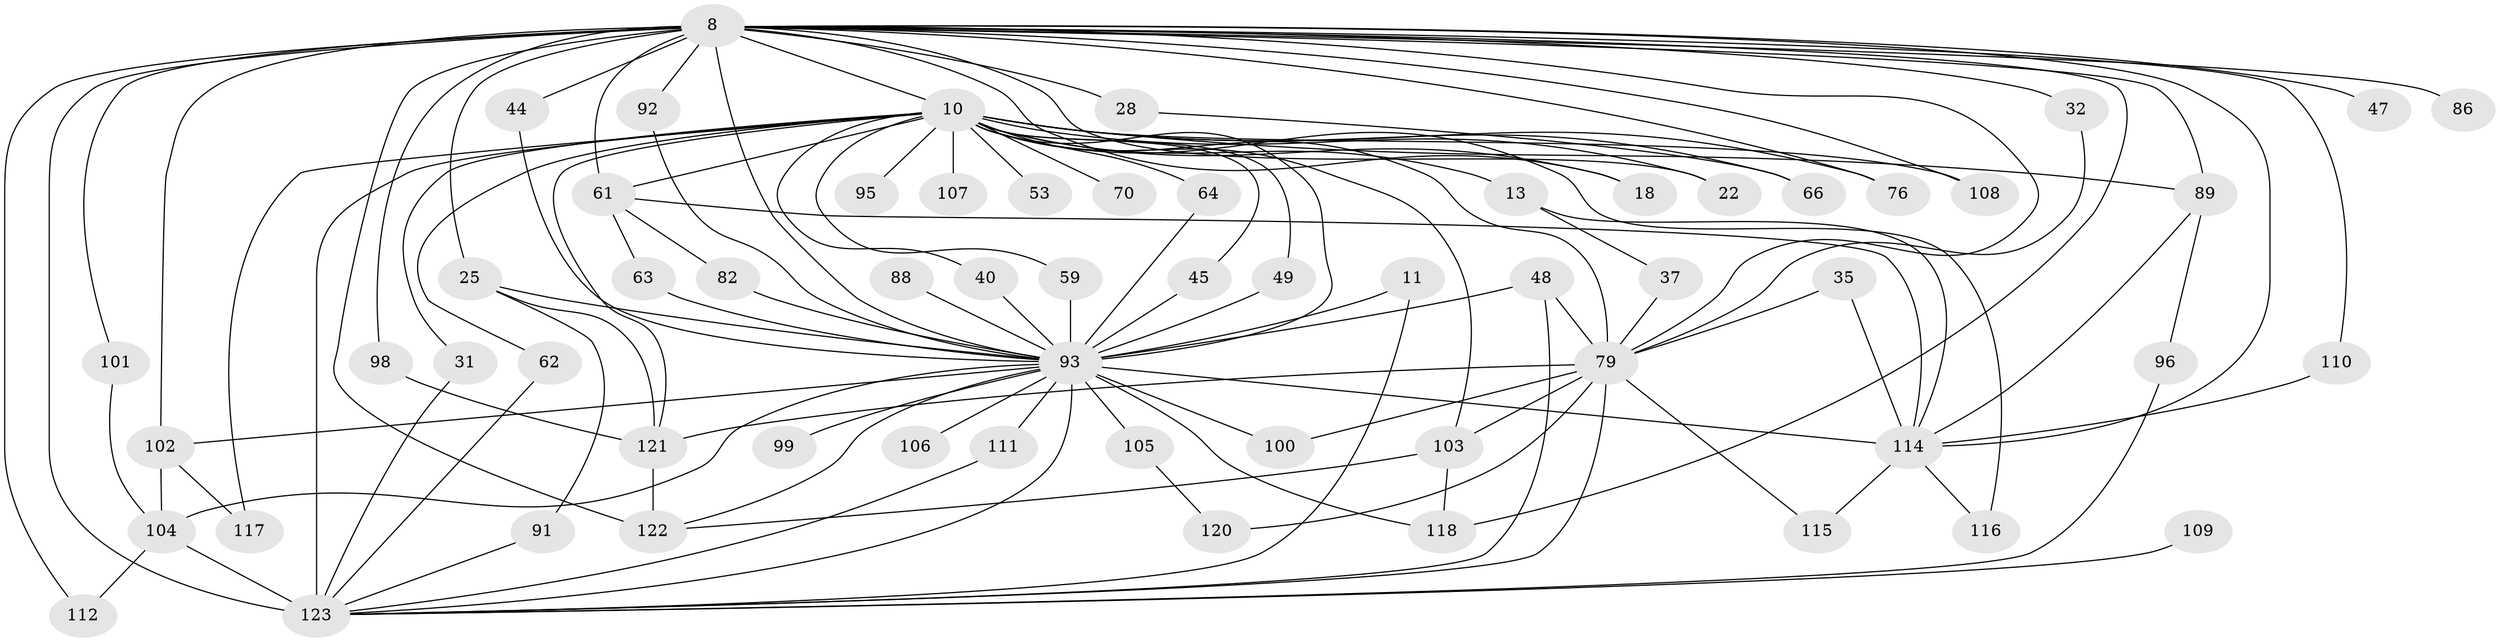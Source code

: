 // original degree distribution, {16: 0.016260162601626018, 23: 0.016260162601626018, 21: 0.008130081300813009, 19: 0.016260162601626018, 26: 0.008130081300813009, 18: 0.008130081300813009, 38: 0.008130081300813009, 2: 0.5203252032520326, 6: 0.032520325203252036, 4: 0.0975609756097561, 3: 0.21951219512195122, 9: 0.008130081300813009, 8: 0.008130081300813009, 10: 0.008130081300813009, 5: 0.024390243902439025}
// Generated by graph-tools (version 1.1) at 2025/45/03/09/25 04:45:06]
// undirected, 61 vertices, 117 edges
graph export_dot {
graph [start="1"]
  node [color=gray90,style=filled];
  8 [super="+4+2"];
  10 [super="+7+3"];
  11;
  13;
  18;
  22;
  25 [super="+23"];
  28;
  31;
  32;
  35;
  37;
  40;
  44;
  45;
  47;
  48 [super="+26"];
  49;
  53;
  59;
  61 [super="+58"];
  62;
  63;
  64;
  66;
  70;
  76 [super="+19+39"];
  79 [super="+34+72"];
  82;
  86;
  88;
  89 [super="+16"];
  91;
  92;
  93 [super="+33+9+80+73"];
  95;
  96;
  98;
  99;
  100;
  101;
  102 [super="+46"];
  103 [super="+94"];
  104 [super="+68+38"];
  105;
  106 [super="+87"];
  107;
  108;
  109;
  110;
  111;
  112;
  114 [super="+81+84+77+113"];
  115;
  116;
  117;
  118 [super="+78"];
  120;
  121 [super="+65+119"];
  122 [super="+71+97"];
  123 [super="+41+83+74+90+54"];
  8 -- 10 [weight=12];
  8 -- 28 [weight=2];
  8 -- 32;
  8 -- 92;
  8 -- 101;
  8 -- 86 [weight=2];
  8 -- 25 [weight=2];
  8 -- 47 [weight=2];
  8 -- 61 [weight=2];
  8 -- 89;
  8 -- 79;
  8 -- 18;
  8 -- 22;
  8 -- 98;
  8 -- 44;
  8 -- 108;
  8 -- 110;
  8 -- 112;
  8 -- 93 [weight=7];
  8 -- 76 [weight=2];
  8 -- 102;
  8 -- 122 [weight=2];
  8 -- 123 [weight=11];
  8 -- 114;
  8 -- 118;
  10 -- 13 [weight=2];
  10 -- 18;
  10 -- 40;
  10 -- 45;
  10 -- 62;
  10 -- 66;
  10 -- 95 [weight=2];
  10 -- 107 [weight=2];
  10 -- 70 [weight=2];
  10 -- 79 [weight=5];
  10 -- 31;
  10 -- 103;
  10 -- 53 [weight=2];
  10 -- 117;
  10 -- 59;
  10 -- 64;
  10 -- 22;
  10 -- 89 [weight=3];
  10 -- 108;
  10 -- 49;
  10 -- 116;
  10 -- 93 [weight=7];
  10 -- 76 [weight=2];
  10 -- 121;
  10 -- 123 [weight=10];
  10 -- 61;
  11 -- 93;
  11 -- 123;
  13 -- 37;
  13 -- 114;
  25 -- 91;
  25 -- 93 [weight=2];
  25 -- 121;
  28 -- 66;
  31 -- 123;
  32 -- 79;
  35 -- 79 [weight=2];
  35 -- 114;
  37 -- 79;
  40 -- 93;
  44 -- 93;
  45 -- 93;
  48 -- 79;
  48 -- 93;
  48 -- 123;
  49 -- 93;
  59 -- 93;
  61 -- 63;
  61 -- 82;
  61 -- 114;
  62 -- 123;
  63 -- 93;
  64 -- 93;
  79 -- 100;
  79 -- 115;
  79 -- 120;
  79 -- 121 [weight=2];
  79 -- 123;
  79 -- 103;
  82 -- 93;
  88 -- 93 [weight=2];
  89 -- 96;
  89 -- 114;
  91 -- 123;
  92 -- 93;
  93 -- 99;
  93 -- 100;
  93 -- 105;
  93 -- 106 [weight=3];
  93 -- 111;
  93 -- 102;
  93 -- 104;
  93 -- 114 [weight=6];
  93 -- 123 [weight=8];
  93 -- 118 [weight=2];
  93 -- 122;
  96 -- 123;
  98 -- 121;
  101 -- 104;
  102 -- 117;
  102 -- 104;
  103 -- 122;
  103 -- 118;
  104 -- 112;
  104 -- 123 [weight=4];
  105 -- 120;
  109 -- 123;
  110 -- 114;
  111 -- 123;
  114 -- 116;
  114 -- 115;
  121 -- 122;
}
